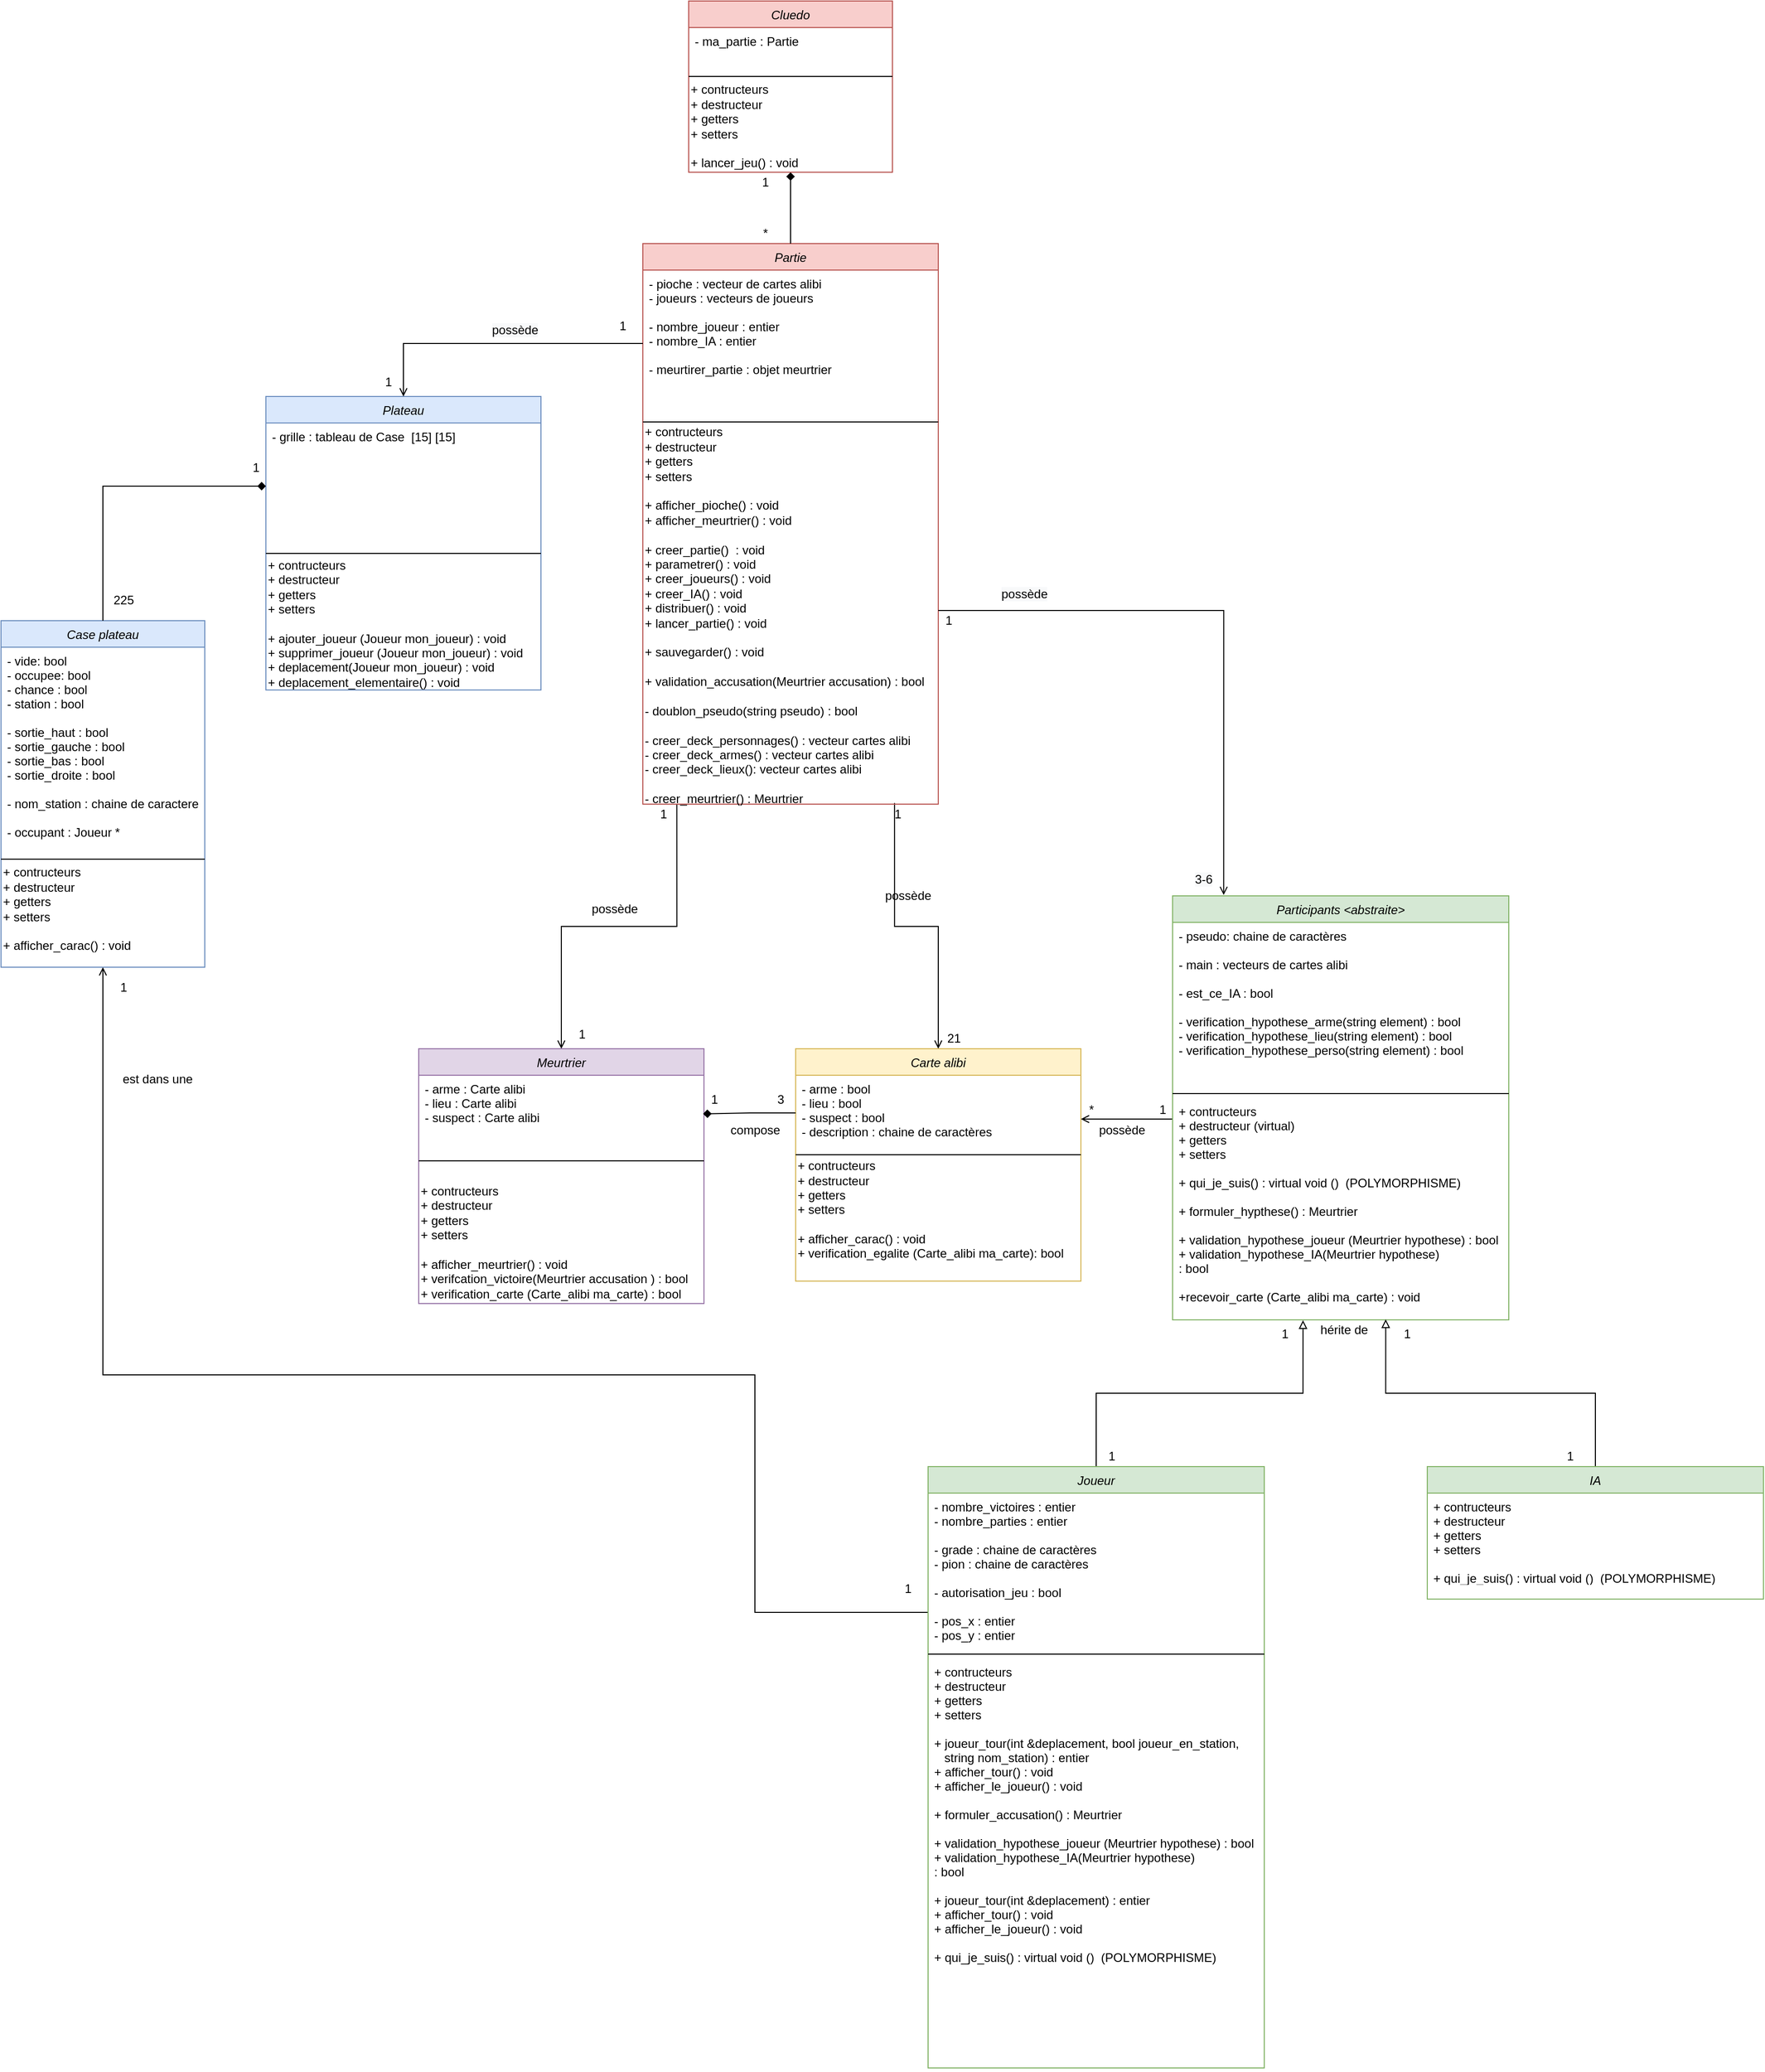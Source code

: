 <mxfile version="15.7.3" type="github">
  <diagram id="C5RBs43oDa-KdzZeNtuy" name="Page-1">
    <mxGraphModel dx="2800" dy="1723" grid="1" gridSize="10" guides="1" tooltips="1" connect="1" arrows="1" fold="1" page="1" pageScale="1" pageWidth="827" pageHeight="1169" math="0" shadow="0">
      <root>
        <mxCell id="WIyWlLk6GJQsqaUBKTNV-0" />
        <mxCell id="WIyWlLk6GJQsqaUBKTNV-1" parent="WIyWlLk6GJQsqaUBKTNV-0" />
        <mxCell id="PIt_JBXJW5z3_zAivK2_-12" style="edgeStyle=orthogonalEdgeStyle;rounded=0;orthogonalLoop=1;jettySize=auto;html=1;exitX=0.5;exitY=0;exitDx=0;exitDy=0;entryX=0.852;entryY=0.997;entryDx=0;entryDy=0;entryPerimeter=0;endArrow=none;endFill=0;startArrow=open;startFill=0;fillColor=#fff2cc;strokeColor=#000000;" parent="WIyWlLk6GJQsqaUBKTNV-1" source="zkfFHV4jXpPFQw0GAbJ--0" target="PIt_JBXJW5z3_zAivK2_-4" edge="1">
          <mxGeometry relative="1" as="geometry" />
        </mxCell>
        <mxCell id="zkfFHV4jXpPFQw0GAbJ--0" value="Carte alibi" style="swimlane;fontStyle=2;align=center;verticalAlign=top;childLayout=stackLayout;horizontal=1;startSize=26;horizontalStack=0;resizeParent=1;resizeLast=0;collapsible=1;marginBottom=0;rounded=0;shadow=0;strokeWidth=1;fillColor=#fff2cc;strokeColor=#d6b656;fontColor=default;" parent="WIyWlLk6GJQsqaUBKTNV-1" vertex="1">
          <mxGeometry x="-220" y="70" width="280" height="228" as="geometry">
            <mxRectangle x="-220" y="70" width="160" height="26" as="alternateBounds" />
          </mxGeometry>
        </mxCell>
        <mxCell id="zkfFHV4jXpPFQw0GAbJ--1" value="- arme : bool&#xa;- lieu : bool&#xa;- suspect : bool&#xa;- description : chaine de caractères" style="text;align=left;verticalAlign=top;spacingLeft=4;spacingRight=4;overflow=hidden;rotatable=0;points=[[0,0.5],[1,0.5]];portConstraint=eastwest;" parent="zkfFHV4jXpPFQw0GAbJ--0" vertex="1">
          <mxGeometry y="26" width="280" height="74" as="geometry" />
        </mxCell>
        <mxCell id="zkfFHV4jXpPFQw0GAbJ--4" value="" style="line;html=1;strokeWidth=1;align=left;verticalAlign=middle;spacingTop=-1;spacingLeft=3;spacingRight=3;rotatable=0;labelPosition=right;points=[];portConstraint=eastwest;" parent="zkfFHV4jXpPFQw0GAbJ--0" vertex="1">
          <mxGeometry y="100" width="280" height="8" as="geometry" />
        </mxCell>
        <mxCell id="PIt_JBXJW5z3_zAivK2_-33" value="+ contructeurs&lt;br&gt;+ destructeur&lt;br&gt;+ getters&lt;br&gt;+ setters&lt;br&gt;&lt;br&gt;+ afficher_carac() : void&amp;nbsp;&lt;br&gt;+ verification_egalite (Carte_alibi ma_carte): bool" style="text;html=1;align=left;verticalAlign=middle;resizable=0;points=[];autosize=1;strokeColor=none;fillColor=none;" parent="zkfFHV4jXpPFQw0GAbJ--0" vertex="1">
          <mxGeometry y="108" width="280" height="100" as="geometry" />
        </mxCell>
        <mxCell id="zkfFHV4jXpPFQw0GAbJ--26" value="" style="endArrow=none;shadow=0;strokeWidth=1;rounded=0;endFill=0;edgeStyle=elbowEdgeStyle;elbow=vertical;startArrow=open;startFill=0;strokeColor=default;labelBackgroundColor=default;fontColor=default;" parent="WIyWlLk6GJQsqaUBKTNV-1" source="zkfFHV4jXpPFQw0GAbJ--0" edge="1">
          <mxGeometry x="0.5" y="41" relative="1" as="geometry">
            <mxPoint x="-40" y="142" as="sourcePoint" />
            <mxPoint x="150" y="139" as="targetPoint" />
            <mxPoint x="-40" y="32" as="offset" />
          </mxGeometry>
        </mxCell>
        <mxCell id="zkfFHV4jXpPFQw0GAbJ--29" value="possède" style="text;html=1;resizable=0;points=[];;align=center;verticalAlign=middle;labelBackgroundColor=none;rounded=0;shadow=0;strokeWidth=1;fontSize=12;" parent="zkfFHV4jXpPFQw0GAbJ--26" vertex="1" connectable="0">
          <mxGeometry x="0.5" y="49" relative="1" as="geometry">
            <mxPoint x="-28" y="60" as="offset" />
          </mxGeometry>
        </mxCell>
        <mxCell id="PIt_JBXJW5z3_zAivK2_-13" style="edgeStyle=orthogonalEdgeStyle;rounded=0;orthogonalLoop=1;jettySize=auto;html=1;exitX=0.5;exitY=0;exitDx=0;exitDy=0;entryX=0.115;entryY=1;entryDx=0;entryDy=0;entryPerimeter=0;startArrow=open;startFill=0;endArrow=none;endFill=0;fillColor=#fff2cc;strokeColor=#000000;" parent="WIyWlLk6GJQsqaUBKTNV-1" source="UuS_XBHEKWuna7Vddd0V-0" target="PIt_JBXJW5z3_zAivK2_-4" edge="1">
          <mxGeometry relative="1" as="geometry" />
        </mxCell>
        <mxCell id="UuS_XBHEKWuna7Vddd0V-0" value="Meurtrier" style="swimlane;fontStyle=2;align=center;verticalAlign=top;childLayout=stackLayout;horizontal=1;startSize=26;horizontalStack=0;resizeParent=1;resizeLast=0;collapsible=1;marginBottom=0;rounded=0;shadow=0;strokeWidth=1;fillColor=#e1d5e7;strokeColor=#9673a6;fontColor=default;" parent="WIyWlLk6GJQsqaUBKTNV-1" vertex="1">
          <mxGeometry x="-590" y="70" width="280" height="250" as="geometry">
            <mxRectangle x="130" y="380" width="160" height="26" as="alternateBounds" />
          </mxGeometry>
        </mxCell>
        <mxCell id="UuS_XBHEKWuna7Vddd0V-10" value="- arme : Carte alibi&#xa;- lieu : Carte alibi&#xa;- suspect : Carte alibi" style="text;align=left;verticalAlign=top;spacingLeft=4;spacingRight=4;overflow=hidden;rotatable=0;points=[[0,0.5],[1,0.5]];portConstraint=eastwest;" parent="UuS_XBHEKWuna7Vddd0V-0" vertex="1">
          <mxGeometry y="26" width="280" height="64" as="geometry" />
        </mxCell>
        <mxCell id="UuS_XBHEKWuna7Vddd0V-3" value="" style="line;html=1;strokeWidth=1;align=left;verticalAlign=middle;spacingTop=-1;spacingLeft=3;spacingRight=3;rotatable=0;labelPosition=right;points=[];portConstraint=eastwest;" parent="UuS_XBHEKWuna7Vddd0V-0" vertex="1">
          <mxGeometry y="90" width="280" height="40" as="geometry" />
        </mxCell>
        <mxCell id="PIt_JBXJW5z3_zAivK2_-32" value="+ contructeurs&lt;br&gt;+ destructeur&lt;br&gt;+ getters&lt;br&gt;+ setters&lt;br&gt;&lt;br&gt;+ afficher_meurtrier() : void&amp;nbsp;&lt;br&gt;+ verifcation_victoire(Meurtrier accusation ) : bool&lt;br&gt;+ verification_carte (Carte_alibi ma_carte) : bool" style="text;html=1;align=left;verticalAlign=middle;resizable=0;points=[];autosize=1;strokeColor=none;fillColor=none;" parent="UuS_XBHEKWuna7Vddd0V-0" vertex="1">
          <mxGeometry y="130" width="280" height="120" as="geometry" />
        </mxCell>
        <mxCell id="UuS_XBHEKWuna7Vddd0V-8" value="3" style="text;html=1;align=center;verticalAlign=middle;resizable=0;points=[];autosize=1;strokeColor=none;fillColor=none;" parent="WIyWlLk6GJQsqaUBKTNV-1" vertex="1">
          <mxGeometry x="-245" y="110" width="20" height="20" as="geometry" />
        </mxCell>
        <mxCell id="UuS_XBHEKWuna7Vddd0V-9" value="1" style="text;html=1;align=center;verticalAlign=middle;resizable=0;points=[];autosize=1;strokeColor=none;fillColor=none;" parent="WIyWlLk6GJQsqaUBKTNV-1" vertex="1">
          <mxGeometry x="-310" y="110" width="20" height="20" as="geometry" />
        </mxCell>
        <mxCell id="UuS_XBHEKWuna7Vddd0V-11" value="*" style="text;html=1;align=center;verticalAlign=middle;resizable=0;points=[];autosize=1;strokeColor=none;fillColor=none;" parent="WIyWlLk6GJQsqaUBKTNV-1" vertex="1">
          <mxGeometry x="60" y="120" width="20" height="20" as="geometry" />
        </mxCell>
        <mxCell id="UuS_XBHEKWuna7Vddd0V-12" value="1" style="text;html=1;align=center;verticalAlign=middle;resizable=0;points=[];autosize=1;strokeColor=none;fillColor=none;" parent="WIyWlLk6GJQsqaUBKTNV-1" vertex="1">
          <mxGeometry x="130" y="120" width="20" height="20" as="geometry" />
        </mxCell>
        <mxCell id="WGiH_s_3LJfmbaLmgEYp-34" style="edgeStyle=orthogonalEdgeStyle;rounded=0;orthogonalLoop=1;jettySize=auto;html=1;exitX=0;exitY=0.5;exitDx=0;exitDy=0;entryX=0.5;entryY=1;entryDx=0;entryDy=0;labelBackgroundColor=default;fontColor=default;endArrow=open;endFill=0;strokeColor=default;" parent="WIyWlLk6GJQsqaUBKTNV-1" source="ETyDFUPHFAb1YDtNGebn-5" target="PIt_JBXJW5z3_zAivK2_-24" edge="1">
          <mxGeometry relative="1" as="geometry">
            <Array as="points">
              <mxPoint x="-260" y="623" />
              <mxPoint x="-260" y="390" />
              <mxPoint x="-900" y="390" />
            </Array>
          </mxGeometry>
        </mxCell>
        <mxCell id="UuS_XBHEKWuna7Vddd0V-14" value="Participants &lt;abstraite&gt;" style="swimlane;fontStyle=2;align=center;verticalAlign=top;childLayout=stackLayout;horizontal=1;startSize=26;horizontalStack=0;resizeParent=1;resizeLast=0;collapsible=1;marginBottom=0;rounded=0;shadow=0;strokeWidth=1;fillColor=#d5e8d4;strokeColor=#82b366;fontColor=default;" parent="WIyWlLk6GJQsqaUBKTNV-1" vertex="1">
          <mxGeometry x="150" y="-80" width="330" height="416" as="geometry">
            <mxRectangle x="150" y="-80" width="160" height="26" as="alternateBounds" />
          </mxGeometry>
        </mxCell>
        <mxCell id="UuS_XBHEKWuna7Vddd0V-15" value="- pseudo: chaine de caractères&#xa;&#xa;- main : vecteurs de cartes alibi&#xa;&#xa;- est_ce_IA : bool&#xa;&#xa;- verification_hypothese_arme(string element) : bool&#xa;- verification_hypothese_lieu(string element) : bool&#xa;- verification_hypothese_perso(string element) : bool&#xa; &#xa; " style="text;align=left;verticalAlign=top;spacingLeft=4;spacingRight=4;overflow=hidden;rotatable=0;points=[[0,0.5],[1,0.5]];portConstraint=eastwest;fontColor=default;" parent="UuS_XBHEKWuna7Vddd0V-14" vertex="1">
          <mxGeometry y="26" width="330" height="164" as="geometry" />
        </mxCell>
        <mxCell id="UuS_XBHEKWuna7Vddd0V-16" value="" style="line;html=1;strokeWidth=1;align=left;verticalAlign=middle;spacingTop=-1;spacingLeft=3;spacingRight=3;rotatable=0;labelPosition=right;points=[];portConstraint=eastwest;" parent="UuS_XBHEKWuna7Vddd0V-14" vertex="1">
          <mxGeometry y="190" width="330" height="8" as="geometry" />
        </mxCell>
        <mxCell id="UuS_XBHEKWuna7Vddd0V-17" value="+ contructeurs&#xa;+ destructeur (virtual)&#xa;+ getters&#xa;+ setters&#xa;&#xa;+ qui_je_suis() : virtual void ()  (POLYMORPHISME)&#xa;&#xa;+ formuler_hypthese() : Meurtrier&#xa;&#xa;+ validation_hypothese_joueur (Meurtrier hypothese) : bool&#xa;+ validation_hypothese_IA(Meurtrier hypothese) &#xa;: bool&#xa;&#xa;+recevoir_carte (Carte_alibi ma_carte) : void&#xa;" style="text;align=left;verticalAlign=top;spacingLeft=4;spacingRight=4;overflow=hidden;rotatable=0;points=[[0,0.5],[1,0.5]];portConstraint=eastwest;fontColor=default;" parent="UuS_XBHEKWuna7Vddd0V-14" vertex="1">
          <mxGeometry y="198" width="330" height="218" as="geometry" />
        </mxCell>
        <mxCell id="PIt_JBXJW5z3_zAivK2_-0" value="Partie" style="swimlane;fontStyle=2;align=center;verticalAlign=top;childLayout=stackLayout;horizontal=1;startSize=26;horizontalStack=0;resizeParent=1;resizeLast=0;collapsible=1;marginBottom=0;rounded=0;shadow=0;strokeWidth=1;fillColor=#f8cecc;strokeColor=#b85450;fontColor=default;" parent="WIyWlLk6GJQsqaUBKTNV-1" vertex="1">
          <mxGeometry x="-370" y="-720" width="290" height="550" as="geometry">
            <mxRectangle x="-370" y="-720" width="160" height="26" as="alternateBounds" />
          </mxGeometry>
        </mxCell>
        <mxCell id="PIt_JBXJW5z3_zAivK2_-1" value="- pioche : vecteur de cartes alibi&#xa;- joueurs : vecteurs de joueurs&#xa;&#xa;- nombre_joueur : entier&#xa;- nombre_IA : entier&#xa;&#xa;- meurtirer_partie : objet meurtrier" style="text;align=left;verticalAlign=top;spacingLeft=4;spacingRight=4;overflow=hidden;rotatable=0;points=[[0,0.5],[1,0.5]];portConstraint=eastwest;fontColor=default;" parent="PIt_JBXJW5z3_zAivK2_-0" vertex="1">
          <mxGeometry y="26" width="290" height="144" as="geometry" />
        </mxCell>
        <mxCell id="PIt_JBXJW5z3_zAivK2_-2" value="" style="line;html=1;strokeWidth=1;align=left;verticalAlign=middle;spacingTop=-1;spacingLeft=3;spacingRight=3;rotatable=0;labelPosition=right;points=[];portConstraint=eastwest;" parent="PIt_JBXJW5z3_zAivK2_-0" vertex="1">
          <mxGeometry y="170" width="290" height="10" as="geometry" />
        </mxCell>
        <mxCell id="PIt_JBXJW5z3_zAivK2_-4" value="+ contructeurs&lt;br&gt;+ destructeur&lt;br&gt;+ getters&lt;br&gt;+ setters&lt;br&gt;&lt;br&gt;+ afficher_pioche() : void&amp;nbsp;&lt;br&gt;+ afficher_meurtrier()&amp;nbsp;: void&lt;br&gt;&lt;br&gt;+ creer_partie()&amp;nbsp;&amp;nbsp;: void&lt;br&gt;+ parametrer()&amp;nbsp;: void&lt;br&gt;+ creer_joueurs()&amp;nbsp;: void&lt;br&gt;+ creer_IA()&amp;nbsp;: void&lt;br&gt;+ distribuer()&amp;nbsp;: void&lt;br&gt;+ lancer_partie()&amp;nbsp;: void&lt;br&gt;&lt;br&gt;+ sauvegarder()&amp;nbsp;: void&amp;nbsp;&amp;nbsp;&lt;br&gt;&lt;br&gt;+ validation_accusation(Meurtrier accusation) : bool&lt;br&gt;&lt;br&gt;- doublon_pseudo(string pseudo)&amp;nbsp;: bool&lt;br&gt;&lt;br&gt;- creer_deck_personnages()&amp;nbsp;: vecteur cartes alibi&lt;br&gt;- creer_deck_armes()&amp;nbsp;: vecteur cartes alibi&lt;br&gt;- creer_deck_lieux(): vecteur cartes alibi&lt;br&gt;&lt;br&gt;- creer_meurtrier() : Meurtrier" style="text;html=1;align=left;verticalAlign=middle;resizable=0;points=[];autosize=1;strokeColor=none;fillColor=none;" parent="PIt_JBXJW5z3_zAivK2_-0" vertex="1">
          <mxGeometry y="180" width="290" height="370" as="geometry" />
        </mxCell>
        <mxCell id="PIt_JBXJW5z3_zAivK2_-6" value="1" style="text;html=1;align=center;verticalAlign=middle;resizable=0;points=[];autosize=1;strokeColor=none;fillColor=none;" parent="WIyWlLk6GJQsqaUBKTNV-1" vertex="1">
          <mxGeometry x="-80" y="-360" width="20" height="20" as="geometry" />
        </mxCell>
        <mxCell id="PIt_JBXJW5z3_zAivK2_-8" value="&lt;span style=&quot;color: rgb(0 , 0 , 0) ; font-family: &amp;#34;helvetica&amp;#34; ; font-size: 12px ; font-style: normal ; font-weight: 400 ; letter-spacing: normal ; text-align: left ; text-indent: 0px ; text-transform: none ; word-spacing: 0px ; background-color: rgb(248 , 249 , 250) ; display: inline ; float: none&quot;&gt;3-6&lt;/span&gt;" style="text;whiteSpace=wrap;html=1;" parent="WIyWlLk6GJQsqaUBKTNV-1" vertex="1">
          <mxGeometry x="170" y="-110" width="30" height="30" as="geometry" />
        </mxCell>
        <mxCell id="PIt_JBXJW5z3_zAivK2_-11" value="1" style="text;html=1;align=center;verticalAlign=middle;resizable=0;points=[];autosize=1;strokeColor=none;fillColor=none;" parent="WIyWlLk6GJQsqaUBKTNV-1" vertex="1">
          <mxGeometry x="-360" y="-170" width="20" height="20" as="geometry" />
        </mxCell>
        <mxCell id="PIt_JBXJW5z3_zAivK2_-14" value="1" style="text;html=1;align=center;verticalAlign=middle;resizable=0;points=[];autosize=1;strokeColor=none;fillColor=none;" parent="WIyWlLk6GJQsqaUBKTNV-1" vertex="1">
          <mxGeometry x="-440" y="46" width="20" height="20" as="geometry" />
        </mxCell>
        <mxCell id="PIt_JBXJW5z3_zAivK2_-15" value="1" style="text;html=1;align=center;verticalAlign=middle;resizable=0;points=[];autosize=1;strokeColor=none;fillColor=none;" parent="WIyWlLk6GJQsqaUBKTNV-1" vertex="1">
          <mxGeometry x="-130" y="-170" width="20" height="20" as="geometry" />
        </mxCell>
        <mxCell id="PIt_JBXJW5z3_zAivK2_-17" value="21" style="text;html=1;align=center;verticalAlign=middle;resizable=0;points=[];autosize=1;strokeColor=none;fillColor=none;" parent="WIyWlLk6GJQsqaUBKTNV-1" vertex="1">
          <mxGeometry x="-80" y="50" width="30" height="20" as="geometry" />
        </mxCell>
        <mxCell id="PIt_JBXJW5z3_zAivK2_-18" value="possède" style="text;html=1;resizable=0;points=[];;align=center;verticalAlign=middle;labelBackgroundColor=none;rounded=0;shadow=0;strokeWidth=1;fontSize=12;fontColor=default;" parent="WIyWlLk6GJQsqaUBKTNV-1" vertex="1" connectable="0">
          <mxGeometry x="-110" y="-80" as="geometry" />
        </mxCell>
        <mxCell id="PIt_JBXJW5z3_zAivK2_-19" value="possède" style="text;html=1;resizable=0;points=[];;align=center;verticalAlign=middle;labelBackgroundColor=none;rounded=0;shadow=0;strokeWidth=1;fontSize=12;" parent="WIyWlLk6GJQsqaUBKTNV-1" vertex="1" connectable="0">
          <mxGeometry x="40" y="110" as="geometry">
            <mxPoint x="-438" y="-177" as="offset" />
          </mxGeometry>
        </mxCell>
        <mxCell id="PIt_JBXJW5z3_zAivK2_-24" value="Case plateau" style="swimlane;fontStyle=2;align=center;verticalAlign=top;childLayout=stackLayout;horizontal=1;startSize=26;horizontalStack=0;resizeParent=1;resizeLast=0;collapsible=1;marginBottom=0;rounded=0;shadow=0;strokeWidth=1;fillColor=#dae8fc;strokeColor=#6c8ebf;fontColor=default;" parent="WIyWlLk6GJQsqaUBKTNV-1" vertex="1">
          <mxGeometry x="-1000" y="-350" width="200" height="340" as="geometry">
            <mxRectangle x="230" y="140" width="160" height="26" as="alternateBounds" />
          </mxGeometry>
        </mxCell>
        <mxCell id="PIt_JBXJW5z3_zAivK2_-25" value="- vide: bool&#xa;- occupee: bool&#xa;- chance : bool&#xa;- station : bool&#xa;&#xa;- sortie_haut : bool&#xa;- sortie_gauche : bool&#xa;- sortie_bas : bool&#xa;- sortie_droite : bool&#xa;&#xa;- nom_station : chaine de caractere&#xa;&#xa;- occupant : Joueur * " style="text;align=left;verticalAlign=top;spacingLeft=4;spacingRight=4;overflow=hidden;rotatable=0;points=[[0,0.5],[1,0.5]];portConstraint=eastwest;" parent="PIt_JBXJW5z3_zAivK2_-24" vertex="1">
          <mxGeometry y="26" width="200" height="204" as="geometry" />
        </mxCell>
        <mxCell id="PIt_JBXJW5z3_zAivK2_-26" value="" style="line;html=1;strokeWidth=1;align=left;verticalAlign=middle;spacingTop=-1;spacingLeft=3;spacingRight=3;rotatable=0;labelPosition=right;points=[];portConstraint=eastwest;" parent="PIt_JBXJW5z3_zAivK2_-24" vertex="1">
          <mxGeometry y="230" width="200" height="8" as="geometry" />
        </mxCell>
        <mxCell id="PIt_JBXJW5z3_zAivK2_-31" value="+ contructeurs&lt;br&gt;+ destructeur&lt;br&gt;+ getters&lt;br&gt;+ setters&lt;br&gt;&lt;br&gt;+ afficher_carac() : void&amp;nbsp;" style="text;html=1;align=left;verticalAlign=middle;resizable=0;points=[];autosize=1;strokeColor=none;fillColor=none;fontColor=default;" parent="PIt_JBXJW5z3_zAivK2_-24" vertex="1">
          <mxGeometry y="238" width="200" height="90" as="geometry" />
        </mxCell>
        <mxCell id="PIt_JBXJW5z3_zAivK2_-36" value="1" style="text;html=1;align=center;verticalAlign=middle;resizable=0;points=[];autosize=1;strokeColor=none;fillColor=none;" parent="WIyWlLk6GJQsqaUBKTNV-1" vertex="1">
          <mxGeometry x="-400" y="-649" width="20" height="20" as="geometry" />
        </mxCell>
        <mxCell id="PIt_JBXJW5z3_zAivK2_-37" value="225" style="text;html=1;align=center;verticalAlign=middle;resizable=0;points=[];autosize=1;strokeColor=none;fillColor=none;fontColor=default;" parent="WIyWlLk6GJQsqaUBKTNV-1" vertex="1">
          <mxGeometry x="-900" y="-380" width="40" height="20" as="geometry" />
        </mxCell>
        <mxCell id="PIt_JBXJW5z3_zAivK2_-43" value="Plateau" style="swimlane;fontStyle=2;align=center;verticalAlign=top;childLayout=stackLayout;horizontal=1;startSize=26;horizontalStack=0;resizeParent=1;resizeLast=0;collapsible=1;marginBottom=0;rounded=0;shadow=0;strokeWidth=1;fillColor=#dae8fc;strokeColor=#6c8ebf;fontColor=default;" parent="WIyWlLk6GJQsqaUBKTNV-1" vertex="1">
          <mxGeometry x="-740" y="-570" width="270" height="288" as="geometry">
            <mxRectangle x="230" y="140" width="160" height="26" as="alternateBounds" />
          </mxGeometry>
        </mxCell>
        <mxCell id="PIt_JBXJW5z3_zAivK2_-44" value="- grille : tableau de Case  [15] [15]" style="text;align=left;verticalAlign=top;spacingLeft=4;spacingRight=4;overflow=hidden;rotatable=0;points=[[0,0.5],[1,0.5]];portConstraint=eastwest;fontColor=default;" parent="PIt_JBXJW5z3_zAivK2_-43" vertex="1">
          <mxGeometry y="26" width="270" height="124" as="geometry" />
        </mxCell>
        <mxCell id="PIt_JBXJW5z3_zAivK2_-45" value="" style="line;html=1;strokeWidth=1;align=left;verticalAlign=middle;spacingTop=-1;spacingLeft=3;spacingRight=3;rotatable=0;labelPosition=right;points=[];portConstraint=eastwest;" parent="PIt_JBXJW5z3_zAivK2_-43" vertex="1">
          <mxGeometry y="150" width="270" height="8" as="geometry" />
        </mxCell>
        <mxCell id="PIt_JBXJW5z3_zAivK2_-46" value="+ contructeurs&lt;br&gt;+ destructeur&lt;br&gt;+ getters&lt;br&gt;+ setters&lt;br&gt;&lt;br&gt;+ ajouter_joueur (Joueur mon_joueur) : void&lt;br&gt;+ supprimer_joueur (Joueur mon_joueur)&amp;nbsp;: void&lt;br&gt;+ deplacement(Joueur mon_joueur) : void&lt;br&gt;+ deplacement_elementaire() : void" style="text;html=1;align=left;verticalAlign=middle;resizable=0;points=[];autosize=1;strokeColor=none;fillColor=none;fontColor=default;" parent="PIt_JBXJW5z3_zAivK2_-43" vertex="1">
          <mxGeometry y="158" width="270" height="130" as="geometry" />
        </mxCell>
        <mxCell id="PIt_JBXJW5z3_zAivK2_-47" style="edgeStyle=orthogonalEdgeStyle;rounded=0;orthogonalLoop=1;jettySize=auto;html=1;entryX=0.5;entryY=0;entryDx=0;entryDy=0;startArrow=none;startFill=0;endArrow=open;endFill=0;strokeColor=#000000;" parent="WIyWlLk6GJQsqaUBKTNV-1" source="PIt_JBXJW5z3_zAivK2_-1" target="PIt_JBXJW5z3_zAivK2_-43" edge="1">
          <mxGeometry relative="1" as="geometry" />
        </mxCell>
        <mxCell id="PIt_JBXJW5z3_zAivK2_-48" style="edgeStyle=orthogonalEdgeStyle;rounded=0;orthogonalLoop=1;jettySize=auto;html=1;startArrow=diamond;startFill=1;endArrow=none;endFill=0;strokeColor=#000000;" parent="WIyWlLk6GJQsqaUBKTNV-1" source="PIt_JBXJW5z3_zAivK2_-44" target="PIt_JBXJW5z3_zAivK2_-24" edge="1">
          <mxGeometry relative="1" as="geometry" />
        </mxCell>
        <mxCell id="PIt_JBXJW5z3_zAivK2_-49" value="1" style="text;html=1;align=center;verticalAlign=middle;resizable=0;points=[];autosize=1;strokeColor=none;fillColor=none;fontColor=default;" parent="WIyWlLk6GJQsqaUBKTNV-1" vertex="1">
          <mxGeometry x="-760" y="-510" width="20" height="20" as="geometry" />
        </mxCell>
        <mxCell id="PIt_JBXJW5z3_zAivK2_-50" value="1" style="text;html=1;align=center;verticalAlign=middle;resizable=0;points=[];autosize=1;strokeColor=none;fillColor=none;fontColor=default;" parent="WIyWlLk6GJQsqaUBKTNV-1" vertex="1">
          <mxGeometry x="-630" y="-594" width="20" height="20" as="geometry" />
        </mxCell>
        <mxCell id="PIt_JBXJW5z3_zAivK2_-58" value="&lt;span style=&quot;font-family: helvetica; font-size: 12px; font-style: normal; font-weight: 400; letter-spacing: normal; text-align: center; text-indent: 0px; text-transform: none; word-spacing: 0px; background-color: rgb(248, 249, 250); display: inline; float: none;&quot;&gt;possède&lt;/span&gt;" style="text;whiteSpace=wrap;html=1;fontColor=default;" parent="WIyWlLk6GJQsqaUBKTNV-1" vertex="1">
          <mxGeometry x="-520" y="-649" width="70" height="30" as="geometry" />
        </mxCell>
        <mxCell id="PIt_JBXJW5z3_zAivK2_-60" value="&lt;span style=&quot;color: rgb(0, 0, 0); font-family: helvetica; font-size: 12px; font-style: normal; font-weight: 400; letter-spacing: normal; text-align: center; text-indent: 0px; text-transform: none; word-spacing: 0px; background-color: rgb(248, 249, 250); display: inline; float: none;&quot;&gt;possède&lt;/span&gt;" style="text;whiteSpace=wrap;html=1;fontColor=default;" parent="WIyWlLk6GJQsqaUBKTNV-1" vertex="1">
          <mxGeometry x="-20" y="-390" width="70" height="30" as="geometry" />
        </mxCell>
        <mxCell id="PIt_JBXJW5z3_zAivK2_-65" style="edgeStyle=orthogonalEdgeStyle;rounded=0;orthogonalLoop=1;jettySize=auto;html=1;exitX=0.5;exitY=1;exitDx=0;exitDy=0;entryX=0.5;entryY=0;entryDx=0;entryDy=0;startArrow=diamond;startFill=1;endArrow=none;endFill=0;strokeColor=#000000;" parent="WIyWlLk6GJQsqaUBKTNV-1" source="PIt_JBXJW5z3_zAivK2_-61" target="PIt_JBXJW5z3_zAivK2_-0" edge="1">
          <mxGeometry relative="1" as="geometry" />
        </mxCell>
        <mxCell id="PIt_JBXJW5z3_zAivK2_-61" value="Cluedo" style="swimlane;fontStyle=2;align=center;verticalAlign=top;childLayout=stackLayout;horizontal=1;startSize=26;horizontalStack=0;resizeParent=1;resizeLast=0;collapsible=1;marginBottom=0;rounded=0;shadow=0;strokeWidth=1;fillColor=#f8cecc;strokeColor=#b85450;fontColor=default;" parent="WIyWlLk6GJQsqaUBKTNV-1" vertex="1">
          <mxGeometry x="-325" y="-958" width="200" height="168" as="geometry">
            <mxRectangle x="230" y="140" width="160" height="26" as="alternateBounds" />
          </mxGeometry>
        </mxCell>
        <mxCell id="PIt_JBXJW5z3_zAivK2_-62" value="- ma_partie : Partie&#xa;" style="text;align=left;verticalAlign=top;spacingLeft=4;spacingRight=4;overflow=hidden;rotatable=0;points=[[0,0.5],[1,0.5]];portConstraint=eastwest;" parent="PIt_JBXJW5z3_zAivK2_-61" vertex="1">
          <mxGeometry y="26" width="200" height="44" as="geometry" />
        </mxCell>
        <mxCell id="PIt_JBXJW5z3_zAivK2_-63" value="" style="line;html=1;strokeWidth=1;align=left;verticalAlign=middle;spacingTop=-1;spacingLeft=3;spacingRight=3;rotatable=0;labelPosition=right;points=[];portConstraint=eastwest;" parent="PIt_JBXJW5z3_zAivK2_-61" vertex="1">
          <mxGeometry y="70" width="200" height="8" as="geometry" />
        </mxCell>
        <mxCell id="PIt_JBXJW5z3_zAivK2_-64" value="+ contructeurs&lt;br&gt;+ destructeur&lt;br&gt;+ getters&lt;br&gt;+ setters&lt;br&gt;&lt;br&gt;+ lancer_jeu() : void" style="text;html=1;align=left;verticalAlign=middle;resizable=0;points=[];autosize=1;strokeColor=none;fillColor=none;" parent="PIt_JBXJW5z3_zAivK2_-61" vertex="1">
          <mxGeometry y="78" width="200" height="90" as="geometry" />
        </mxCell>
        <mxCell id="YjdWWwEfxHnbfC6FVRZq-0" value="1" style="text;html=1;align=center;verticalAlign=middle;resizable=0;points=[];autosize=1;strokeColor=none;fillColor=none;" parent="WIyWlLk6GJQsqaUBKTNV-1" vertex="1">
          <mxGeometry x="-260" y="-790" width="20" height="20" as="geometry" />
        </mxCell>
        <mxCell id="YjdWWwEfxHnbfC6FVRZq-1" value="*" style="text;html=1;align=center;verticalAlign=middle;resizable=0;points=[];autosize=1;strokeColor=none;fillColor=none;" parent="WIyWlLk6GJQsqaUBKTNV-1" vertex="1">
          <mxGeometry x="-260" y="-740" width="20" height="20" as="geometry" />
        </mxCell>
        <mxCell id="WGiH_s_3LJfmbaLmgEYp-1" value="est dans une&amp;nbsp;" style="text;html=1;align=center;verticalAlign=middle;resizable=0;points=[];autosize=1;strokeColor=none;fillColor=none;fontColor=default;" parent="WIyWlLk6GJQsqaUBKTNV-1" vertex="1">
          <mxGeometry x="-890" y="90" width="90" height="20" as="geometry" />
        </mxCell>
        <mxCell id="WGiH_s_3LJfmbaLmgEYp-35" value="compose" style="text;html=1;align=center;verticalAlign=middle;resizable=0;points=[];autosize=1;strokeColor=none;fillColor=none;fontColor=default;" parent="WIyWlLk6GJQsqaUBKTNV-1" vertex="1">
          <mxGeometry x="-290" y="140" width="60" height="20" as="geometry" />
        </mxCell>
        <mxCell id="WGiH_s_3LJfmbaLmgEYp-38" value="1" style="text;html=1;align=center;verticalAlign=middle;resizable=0;points=[];autosize=1;strokeColor=none;fillColor=none;fontColor=default;" parent="WIyWlLk6GJQsqaUBKTNV-1" vertex="1">
          <mxGeometry x="-890" width="20" height="20" as="geometry" />
        </mxCell>
        <mxCell id="WGiH_s_3LJfmbaLmgEYp-39" value="1" style="text;html=1;align=center;verticalAlign=middle;resizable=0;points=[];autosize=1;strokeColor=none;fillColor=none;fontColor=default;" parent="WIyWlLk6GJQsqaUBKTNV-1" vertex="1">
          <mxGeometry x="-120" y="590" width="20" height="20" as="geometry" />
        </mxCell>
        <mxCell id="WGiH_s_3LJfmbaLmgEYp-42" style="edgeStyle=orthogonalEdgeStyle;rounded=0;orthogonalLoop=1;jettySize=auto;html=1;exitX=0;exitY=0.5;exitDx=0;exitDy=0;entryX=0.997;entryY=0.592;entryDx=0;entryDy=0;entryPerimeter=0;labelBackgroundColor=default;fontColor=default;startArrow=none;startFill=0;endArrow=diamond;endFill=1;strokeColor=default;fillColor=default;" parent="WIyWlLk6GJQsqaUBKTNV-1" source="zkfFHV4jXpPFQw0GAbJ--1" target="UuS_XBHEKWuna7Vddd0V-10" edge="1">
          <mxGeometry relative="1" as="geometry" />
        </mxCell>
        <mxCell id="ETyDFUPHFAb1YDtNGebn-10" style="edgeStyle=orthogonalEdgeStyle;rounded=0;orthogonalLoop=1;jettySize=auto;html=1;entryX=0.634;entryY=0.998;entryDx=0;entryDy=0;entryPerimeter=0;endArrow=block;endFill=0;" parent="WIyWlLk6GJQsqaUBKTNV-1" source="ETyDFUPHFAb1YDtNGebn-0" target="UuS_XBHEKWuna7Vddd0V-17" edge="1">
          <mxGeometry relative="1" as="geometry" />
        </mxCell>
        <mxCell id="ETyDFUPHFAb1YDtNGebn-0" value="IA&#xa;" style="swimlane;fontStyle=2;align=center;verticalAlign=top;childLayout=stackLayout;horizontal=1;startSize=26;horizontalStack=0;resizeParent=1;resizeLast=0;collapsible=1;marginBottom=0;rounded=0;shadow=0;strokeWidth=1;fillColor=#d5e8d4;strokeColor=#82b366;fontColor=default;" parent="WIyWlLk6GJQsqaUBKTNV-1" vertex="1">
          <mxGeometry x="400" y="480" width="330" height="130" as="geometry">
            <mxRectangle x="550" y="140" width="160" height="26" as="alternateBounds" />
          </mxGeometry>
        </mxCell>
        <mxCell id="ETyDFUPHFAb1YDtNGebn-3" value="+ contructeurs&#xa;+ destructeur&#xa;+ getters&#xa;+ setters&#xa;&#xa;+ qui_je_suis() : virtual void ()  (POLYMORPHISME)&#xa;" style="text;align=left;verticalAlign=top;spacingLeft=4;spacingRight=4;overflow=hidden;rotatable=0;points=[[0,0.5],[1,0.5]];portConstraint=eastwest;fontColor=default;" parent="ETyDFUPHFAb1YDtNGebn-0" vertex="1">
          <mxGeometry y="26" width="330" height="86" as="geometry" />
        </mxCell>
        <mxCell id="ETyDFUPHFAb1YDtNGebn-11" style="edgeStyle=orthogonalEdgeStyle;rounded=0;orthogonalLoop=1;jettySize=auto;html=1;entryX=0.388;entryY=1.002;entryDx=0;entryDy=0;entryPerimeter=0;endArrow=block;endFill=0;" parent="WIyWlLk6GJQsqaUBKTNV-1" source="ETyDFUPHFAb1YDtNGebn-4" target="UuS_XBHEKWuna7Vddd0V-17" edge="1">
          <mxGeometry relative="1" as="geometry" />
        </mxCell>
        <mxCell id="ETyDFUPHFAb1YDtNGebn-4" value="Joueur" style="swimlane;fontStyle=2;align=center;verticalAlign=top;childLayout=stackLayout;horizontal=1;startSize=26;horizontalStack=0;resizeParent=1;resizeLast=0;collapsible=1;marginBottom=0;rounded=0;shadow=0;strokeWidth=1;fillColor=#d5e8d4;strokeColor=#82b366;fontColor=default;" parent="WIyWlLk6GJQsqaUBKTNV-1" vertex="1">
          <mxGeometry x="-90" y="480" width="330" height="590" as="geometry">
            <mxRectangle x="550" y="140" width="160" height="26" as="alternateBounds" />
          </mxGeometry>
        </mxCell>
        <mxCell id="ETyDFUPHFAb1YDtNGebn-5" value="- nombre_victoires : entier&#xa;- nombre_parties : entier&#xa;&#xa;- grade : chaine de caractères&#xa;- pion : chaine de caractères&#xa;&#xa;- autorisation_jeu : bool&#xa;&#xa;- pos_x : entier&#xa;- pos_y : entier&#xa; &#xa; " style="text;align=left;verticalAlign=top;spacingLeft=4;spacingRight=4;overflow=hidden;rotatable=0;points=[[0,0.5],[1,0.5]];portConstraint=eastwest;fontColor=default;" parent="ETyDFUPHFAb1YDtNGebn-4" vertex="1">
          <mxGeometry y="26" width="330" height="154" as="geometry" />
        </mxCell>
        <mxCell id="ETyDFUPHFAb1YDtNGebn-6" value="" style="line;html=1;strokeWidth=1;align=left;verticalAlign=middle;spacingTop=-1;spacingLeft=3;spacingRight=3;rotatable=0;labelPosition=right;points=[];portConstraint=eastwest;" parent="ETyDFUPHFAb1YDtNGebn-4" vertex="1">
          <mxGeometry y="180" width="330" height="8" as="geometry" />
        </mxCell>
        <mxCell id="ETyDFUPHFAb1YDtNGebn-7" value="+ contructeurs&#xa;+ destructeur&#xa;+ getters&#xa;+ setters&#xa;&#xa;+ joueur_tour(int &amp;deplacement, bool joueur_en_station, &#xa;   string nom_station) : entier&#xa;+ afficher_tour() : void &#xa;+ afficher_le_joueur() : void &#xa;&#xa;+ formuler_accusation() : Meurtrier&#xa;&#xa;+ validation_hypothese_joueur (Meurtrier hypothese) : bool&#xa;+ validation_hypothese_IA(Meurtrier hypothese) &#xa;: bool&#xa;&#xa;+ joueur_tour(int &amp;deplacement) : entier&#xa;+ afficher_tour() : void &#xa;+ afficher_le_joueur() : void &#xa;&#xa;+ qui_je_suis() : virtual void ()  (POLYMORPHISME)&#xa;" style="text;align=left;verticalAlign=top;spacingLeft=4;spacingRight=4;overflow=hidden;rotatable=0;points=[[0,0.5],[1,0.5]];portConstraint=eastwest;fontColor=default;" parent="ETyDFUPHFAb1YDtNGebn-4" vertex="1">
          <mxGeometry y="188" width="330" height="402" as="geometry" />
        </mxCell>
        <mxCell id="ETyDFUPHFAb1YDtNGebn-12" style="edgeStyle=orthogonalEdgeStyle;rounded=0;orthogonalLoop=1;jettySize=auto;html=1;entryX=0.152;entryY=-0.002;entryDx=0;entryDy=0;entryPerimeter=0;endArrow=open;endFill=0;" parent="WIyWlLk6GJQsqaUBKTNV-1" source="PIt_JBXJW5z3_zAivK2_-4" target="UuS_XBHEKWuna7Vddd0V-14" edge="1">
          <mxGeometry relative="1" as="geometry">
            <Array as="points">
              <mxPoint x="200" y="-360" />
            </Array>
          </mxGeometry>
        </mxCell>
        <mxCell id="ETyDFUPHFAb1YDtNGebn-13" value="1" style="text;html=1;align=center;verticalAlign=middle;resizable=0;points=[];autosize=1;strokeColor=none;fillColor=none;" parent="WIyWlLk6GJQsqaUBKTNV-1" vertex="1">
          <mxGeometry x="250" y="340" width="20" height="20" as="geometry" />
        </mxCell>
        <mxCell id="ETyDFUPHFAb1YDtNGebn-14" value="1" style="text;html=1;align=center;verticalAlign=middle;resizable=0;points=[];autosize=1;strokeColor=none;fillColor=none;" parent="WIyWlLk6GJQsqaUBKTNV-1" vertex="1">
          <mxGeometry x="370" y="340" width="20" height="20" as="geometry" />
        </mxCell>
        <mxCell id="ETyDFUPHFAb1YDtNGebn-15" value="1" style="text;html=1;align=center;verticalAlign=middle;resizable=0;points=[];autosize=1;strokeColor=none;fillColor=none;" parent="WIyWlLk6GJQsqaUBKTNV-1" vertex="1">
          <mxGeometry x="80" y="460" width="20" height="20" as="geometry" />
        </mxCell>
        <mxCell id="ETyDFUPHFAb1YDtNGebn-16" value="1" style="text;html=1;align=center;verticalAlign=middle;resizable=0;points=[];autosize=1;strokeColor=none;fillColor=none;" parent="WIyWlLk6GJQsqaUBKTNV-1" vertex="1">
          <mxGeometry x="530" y="460" width="20" height="20" as="geometry" />
        </mxCell>
        <mxCell id="ETyDFUPHFAb1YDtNGebn-17" value="hérite de" style="text;html=1;resizable=0;points=[];;align=center;verticalAlign=middle;labelBackgroundColor=none;rounded=0;shadow=0;strokeWidth=1;fontSize=12;" parent="WIyWlLk6GJQsqaUBKTNV-1" vertex="1" connectable="0">
          <mxGeometry x="315" y="350.003" as="geometry">
            <mxPoint x="3" y="-4" as="offset" />
          </mxGeometry>
        </mxCell>
      </root>
    </mxGraphModel>
  </diagram>
</mxfile>
